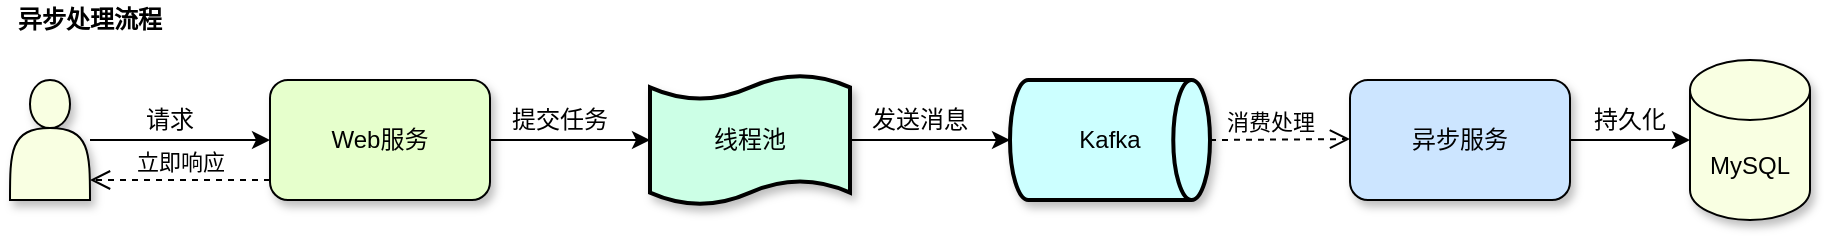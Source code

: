 <mxfile version="28.0.7">
  <diagram name="第 1 页" id="pMctmSi5Pf7Hwh6c0KyB">
    <mxGraphModel dx="830" dy="366" grid="1" gridSize="10" guides="1" tooltips="1" connect="1" arrows="1" fold="1" page="1" pageScale="1" pageWidth="827" pageHeight="1169" math="0" shadow="0">
      <root>
        <mxCell id="0" />
        <mxCell id="1" parent="0" />
        <mxCell id="NZZIL1kjtbbp-pkqKIbQ-2" value="" style="group" vertex="1" connectable="0" parent="1">
          <mxGeometry x="50" y="290" width="900" height="80" as="geometry" />
        </mxCell>
        <mxCell id="0oCn_plIodp3q3iqxllZ-5" value="异步服务" style="rounded=1;whiteSpace=wrap;html=1;fillColor=#CCE5FF;shadow=1;" parent="NZZIL1kjtbbp-pkqKIbQ-2" vertex="1">
          <mxGeometry x="670" y="10" width="110" height="60" as="geometry" />
        </mxCell>
        <mxCell id="0oCn_plIodp3q3iqxllZ-6" value="MySQL" style="shape=cylinder3;whiteSpace=wrap;html=1;boundedLbl=1;backgroundOutline=1;size=15;fillColor=#F9FFE2;shadow=1;" parent="NZZIL1kjtbbp-pkqKIbQ-2" vertex="1">
          <mxGeometry x="840" width="60" height="80" as="geometry" />
        </mxCell>
        <mxCell id="0oCn_plIodp3q3iqxllZ-16" style="edgeStyle=orthogonalEdgeStyle;rounded=0;orthogonalLoop=1;jettySize=auto;html=1;entryX=0;entryY=0.5;entryDx=0;entryDy=0;entryPerimeter=0;" parent="NZZIL1kjtbbp-pkqKIbQ-2" source="0oCn_plIodp3q3iqxllZ-5" target="0oCn_plIodp3q3iqxllZ-6" edge="1">
          <mxGeometry relative="1" as="geometry" />
        </mxCell>
        <mxCell id="0oCn_plIodp3q3iqxllZ-17" value="持久化" style="text;strokeColor=none;align=center;fillColor=none;html=1;verticalAlign=middle;whiteSpace=wrap;rounded=0;" parent="NZZIL1kjtbbp-pkqKIbQ-2" vertex="1">
          <mxGeometry x="790" y="20" width="40" height="20" as="geometry" />
        </mxCell>
        <mxCell id="NZZIL1kjtbbp-pkqKIbQ-1" value="" style="group" vertex="1" connectable="0" parent="NZZIL1kjtbbp-pkqKIbQ-2">
          <mxGeometry y="7.5" width="670" height="65" as="geometry" />
        </mxCell>
        <mxCell id="0oCn_plIodp3q3iqxllZ-7" style="edgeStyle=orthogonalEdgeStyle;rounded=0;orthogonalLoop=1;jettySize=auto;html=1;entryX=0;entryY=0.5;entryDx=0;entryDy=0;" parent="NZZIL1kjtbbp-pkqKIbQ-1" source="0oCn_plIodp3q3iqxllZ-1" target="0oCn_plIodp3q3iqxllZ-2" edge="1">
          <mxGeometry relative="1" as="geometry" />
        </mxCell>
        <mxCell id="0oCn_plIodp3q3iqxllZ-1" value="" style="shape=actor;whiteSpace=wrap;html=1;shadow=1;fillColor=#F9FFE2;" parent="NZZIL1kjtbbp-pkqKIbQ-1" vertex="1">
          <mxGeometry y="2.5" width="40" height="60" as="geometry" />
        </mxCell>
        <mxCell id="0oCn_plIodp3q3iqxllZ-10" style="edgeStyle=orthogonalEdgeStyle;rounded=0;orthogonalLoop=1;jettySize=auto;html=1;exitX=1;exitY=0.5;exitDx=0;exitDy=0;" parent="NZZIL1kjtbbp-pkqKIbQ-1" source="0oCn_plIodp3q3iqxllZ-2" target="0oCn_plIodp3q3iqxllZ-3" edge="1">
          <mxGeometry relative="1" as="geometry" />
        </mxCell>
        <mxCell id="0oCn_plIodp3q3iqxllZ-2" value="Web服务" style="rounded=1;whiteSpace=wrap;html=1;fillColor=#E6FFCC;shadow=1;" parent="NZZIL1kjtbbp-pkqKIbQ-1" vertex="1">
          <mxGeometry x="130" y="2.5" width="110" height="60" as="geometry" />
        </mxCell>
        <mxCell id="0oCn_plIodp3q3iqxllZ-3" value="线程池" style="shape=tape;whiteSpace=wrap;html=1;strokeWidth=2;size=0.19;fillColor=#CCFFE6;shadow=1;" parent="NZZIL1kjtbbp-pkqKIbQ-1" vertex="1">
          <mxGeometry x="320" width="100" height="65" as="geometry" />
        </mxCell>
        <mxCell id="0oCn_plIodp3q3iqxllZ-4" value="Kafka" style="strokeWidth=2;html=1;shape=mxgraph.flowchart.direct_data;whiteSpace=wrap;fillColor=#CCFFFF;shadow=1;" parent="NZZIL1kjtbbp-pkqKIbQ-1" vertex="1">
          <mxGeometry x="500" y="2.5" width="100" height="60" as="geometry" />
        </mxCell>
        <mxCell id="0oCn_plIodp3q3iqxllZ-8" value="请求" style="text;strokeColor=none;align=center;fillColor=none;html=1;verticalAlign=middle;whiteSpace=wrap;rounded=0;" parent="NZZIL1kjtbbp-pkqKIbQ-1" vertex="1">
          <mxGeometry x="60" y="12.5" width="40" height="20" as="geometry" />
        </mxCell>
        <mxCell id="0oCn_plIodp3q3iqxllZ-9" value="立即响应" style="html=1;verticalAlign=bottom;endArrow=open;dashed=1;endSize=8;curved=0;rounded=0;" parent="NZZIL1kjtbbp-pkqKIbQ-1" edge="1">
          <mxGeometry relative="1" as="geometry">
            <mxPoint x="130" y="52.5" as="sourcePoint" />
            <mxPoint x="40" y="52.5" as="targetPoint" />
          </mxGeometry>
        </mxCell>
        <mxCell id="0oCn_plIodp3q3iqxllZ-11" value="提交任务" style="text;strokeColor=none;align=center;fillColor=none;html=1;verticalAlign=middle;whiteSpace=wrap;rounded=0;" parent="NZZIL1kjtbbp-pkqKIbQ-1" vertex="1">
          <mxGeometry x="250" y="12.5" width="50" height="20" as="geometry" />
        </mxCell>
        <mxCell id="0oCn_plIodp3q3iqxllZ-12" style="edgeStyle=orthogonalEdgeStyle;rounded=0;orthogonalLoop=1;jettySize=auto;html=1;entryX=0;entryY=0.5;entryDx=0;entryDy=0;entryPerimeter=0;" parent="NZZIL1kjtbbp-pkqKIbQ-1" source="0oCn_plIodp3q3iqxllZ-3" target="0oCn_plIodp3q3iqxllZ-4" edge="1">
          <mxGeometry relative="1" as="geometry" />
        </mxCell>
        <mxCell id="0oCn_plIodp3q3iqxllZ-13" value="发送消息" style="text;strokeColor=none;align=center;fillColor=none;html=1;verticalAlign=middle;whiteSpace=wrap;rounded=0;" parent="NZZIL1kjtbbp-pkqKIbQ-1" vertex="1">
          <mxGeometry x="430" y="12.5" width="50" height="20" as="geometry" />
        </mxCell>
        <mxCell id="0oCn_plIodp3q3iqxllZ-18" value="消费处理" style="html=1;verticalAlign=bottom;endArrow=open;dashed=1;endSize=8;curved=0;rounded=0;" parent="NZZIL1kjtbbp-pkqKIbQ-1" edge="1">
          <mxGeometry x="-0.143" relative="1" as="geometry">
            <mxPoint x="600" y="32.5" as="sourcePoint" />
            <mxPoint x="670" y="32.02" as="targetPoint" />
            <mxPoint as="offset" />
          </mxGeometry>
        </mxCell>
        <mxCell id="NZZIL1kjtbbp-pkqKIbQ-3" value="&lt;b&gt;异步处理流程&lt;/b&gt;" style="text;strokeColor=none;align=center;fillColor=none;html=1;verticalAlign=middle;whiteSpace=wrap;rounded=0;" vertex="1" parent="1">
          <mxGeometry x="50" y="260" width="80" height="20" as="geometry" />
        </mxCell>
      </root>
    </mxGraphModel>
  </diagram>
</mxfile>
